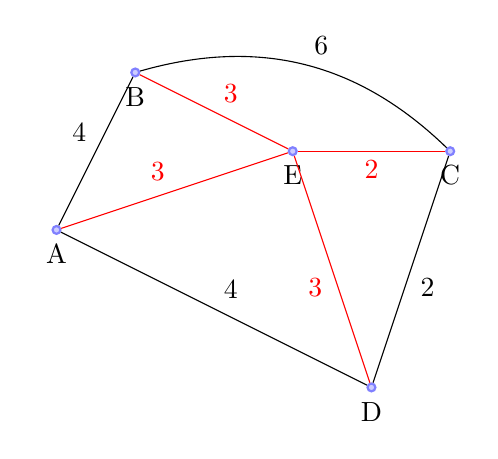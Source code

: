 \tikzstyle{place}=[circle,draw=blue!50,fill=blue!20,thick,inner sep=1pt]
\begin{tikzpicture}[>=stealth,auto]
    % draw nodes (pgf/TikZ v2.00 manual sections 3.4, 3.7, 3.9)
    \node (A) at (0,2) [place, label=below:A] {};
    \node (B) at (1,4) [place, label=below:B] {};
    \node (C) at (5,3) [place, label=below:C] {};
    \node (D) at (4,0) [place, label=below:D] {};
    \node (E) at (3,3) [place, label=below:E] {};
	
    % connect nodes (pgf/TikZ v2.00 manual section 3.11)
    \draw (A) -- (B) node [midway] {4};
    \draw (A) -- (D) node [midway] {4};
    \draw [red] (A) -- (E) node [midway] {3};
    \path (B) edge [bend left] node {6} (C);
    \draw [red] (B) -- (E) node [midway] {3};
    \draw (C) -- (D) node [midway] {2};
    \draw [red] (C) -- (E) node [midway] {2};
    \draw [red] (D) -- (E) node [midway] {3};
\end{tikzpicture}
